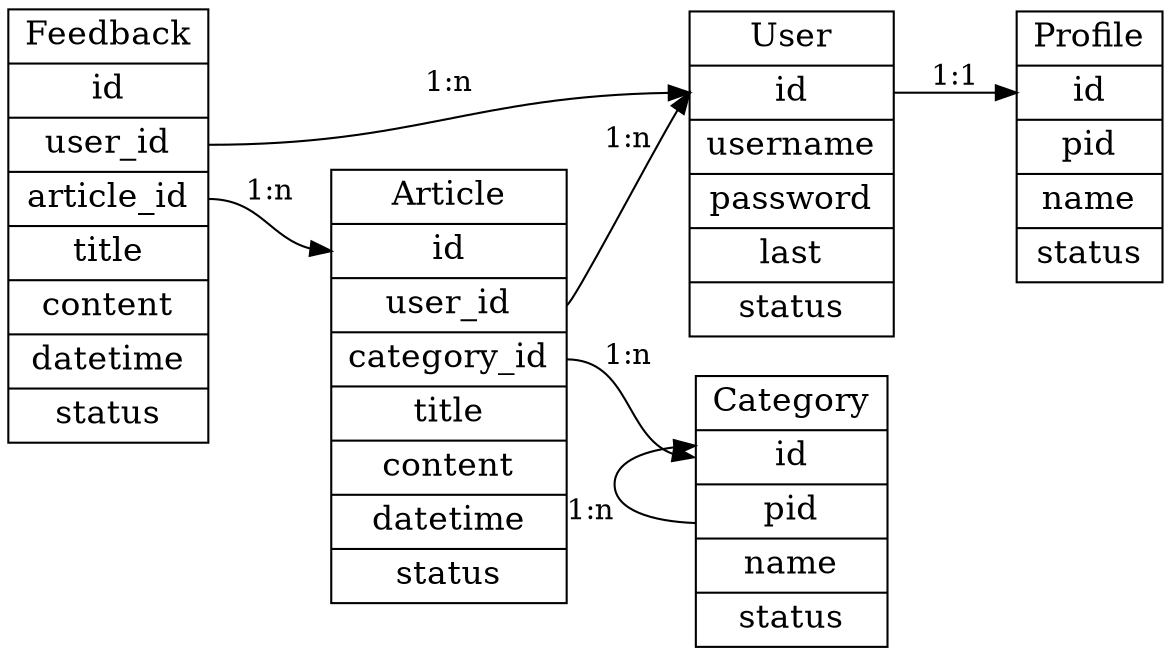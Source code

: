 digraph g {
	graph [
		rankdir = "LR"
	];
	node [
		fontsize = "16"
		shape = "ellipse"
	];
	edge [];

	"user" [
		label = "User|<id> id|username|password|last|status"
		shape = "record"
	];
	"profile" [
		label = "Profile|<id> id|<pid>pid|name|status"
		shape = "record"
	];
	user:id->profile:id[label="1:1"];

	"category" [
		label="Category|<id>id|<pid>pid|name|status"
		shape="record"
	];
	category:pid->category:id[label="1:n"];
	"article" [
		label = "Article|<id> id|<user_id> user_id|<cid> category_id|title|content|datetime|status"
		shape="record"
	];
	article:user_id->user:id[label="1:n"];
	article:cid->category:id[label="1:n"];
	
	"feedback" [
		label = "Feedback|<id> id|<user_id>user_id|<article_id>article_id|title|content|datetime|status";
		shape = "record";
	];
	feedback:user_id->user:id[label="1:n"];
	feedback:article_id->article:id[label="1:n"];
}
